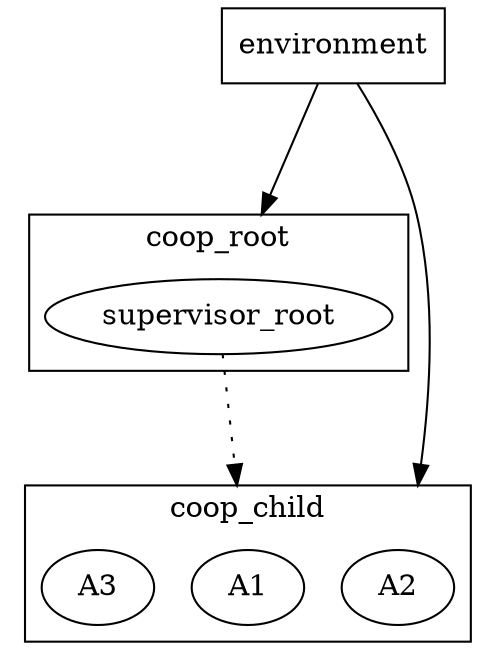 digraph G {
compound=true;
ranksep=1.3;

"environment" [shape = box];
"environment" -> "supervisor_root" [ lhead=cluster_gc_0 ];
"environment" -> "A2" [ lhead=cluster_gc_1 ];

subgraph cluster_gc_0 {
    label = "coop_root";
    "supervisor_root";
}

subgraph cluster_gc_1 {
    label = "coop_child";
    A1; A2; A3;
}

"supervisor_root" -> A1 [style = "dotted", lhead=cluster_gc_1];

}
